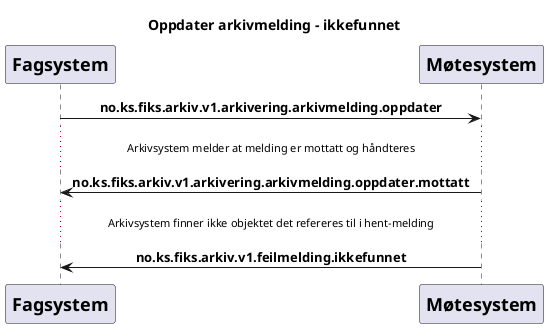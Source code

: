 @startuml
skinparam sequenceMessageAlign center

title "Oppdater arkivmelding - ikkefunnet"

participant Fagsystem [
    = Fagsystem
]
participant Arkivsystem [
    = Møtesystem
]

Fagsystem -> Arkivsystem : **no.ks.fiks.arkiv.v1.arkivering.arkivmelding.oppdater**
...Arkivsystem melder at melding er mottatt og håndteres...
Arkivsystem -> Fagsystem : **no.ks.fiks.arkiv.v1.arkivering.arkivmelding.oppdater.mottatt**
...Arkivsystem finner ikke objektet det refereres til i hent-melding...
Arkivsystem -> Fagsystem : **no.ks.fiks.arkiv.v1.feilmelding.ikkefunnet**

@enduml